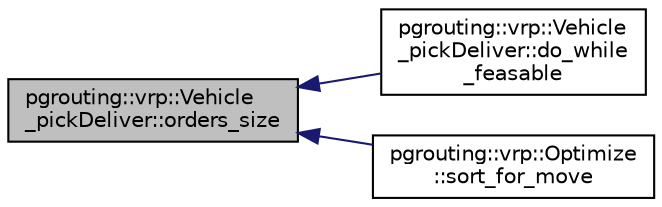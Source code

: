 digraph "pgrouting::vrp::Vehicle_pickDeliver::orders_size"
{
  edge [fontname="Helvetica",fontsize="10",labelfontname="Helvetica",labelfontsize="10"];
  node [fontname="Helvetica",fontsize="10",shape=record];
  rankdir="LR";
  Node536 [label="pgrouting::vrp::Vehicle\l_pickDeliver::orders_size",height=0.2,width=0.4,color="black", fillcolor="grey75", style="filled", fontcolor="black"];
  Node536 -> Node537 [dir="back",color="midnightblue",fontsize="10",style="solid",fontname="Helvetica"];
  Node537 [label="pgrouting::vrp::Vehicle\l_pickDeliver::do_while\l_feasable",height=0.2,width=0.4,color="black", fillcolor="white", style="filled",URL="$classpgrouting_1_1vrp_1_1Vehicle__pickDeliver.html#a3dd3375570d3cbe915571e2aea4560d2"];
  Node536 -> Node538 [dir="back",color="midnightblue",fontsize="10",style="solid",fontname="Helvetica"];
  Node538 [label="pgrouting::vrp::Optimize\l::sort_for_move",height=0.2,width=0.4,color="black", fillcolor="white", style="filled",URL="$classpgrouting_1_1vrp_1_1Optimize.html#aec63939cbbeee8ec5c055a8a97ec52ba"];
}
